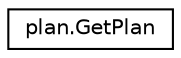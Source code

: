digraph "Graphical Class Hierarchy"
{
 // LATEX_PDF_SIZE
  edge [fontname="Helvetica",fontsize="10",labelfontname="Helvetica",labelfontsize="10"];
  node [fontname="Helvetica",fontsize="10",shape=record];
  rankdir="LR";
  Node0 [label="plan.GetPlan",height=0.2,width=0.4,color="black", fillcolor="white", style="filled",URL="$classplan_1_1GetPlan.html",tooltip=" "];
}
